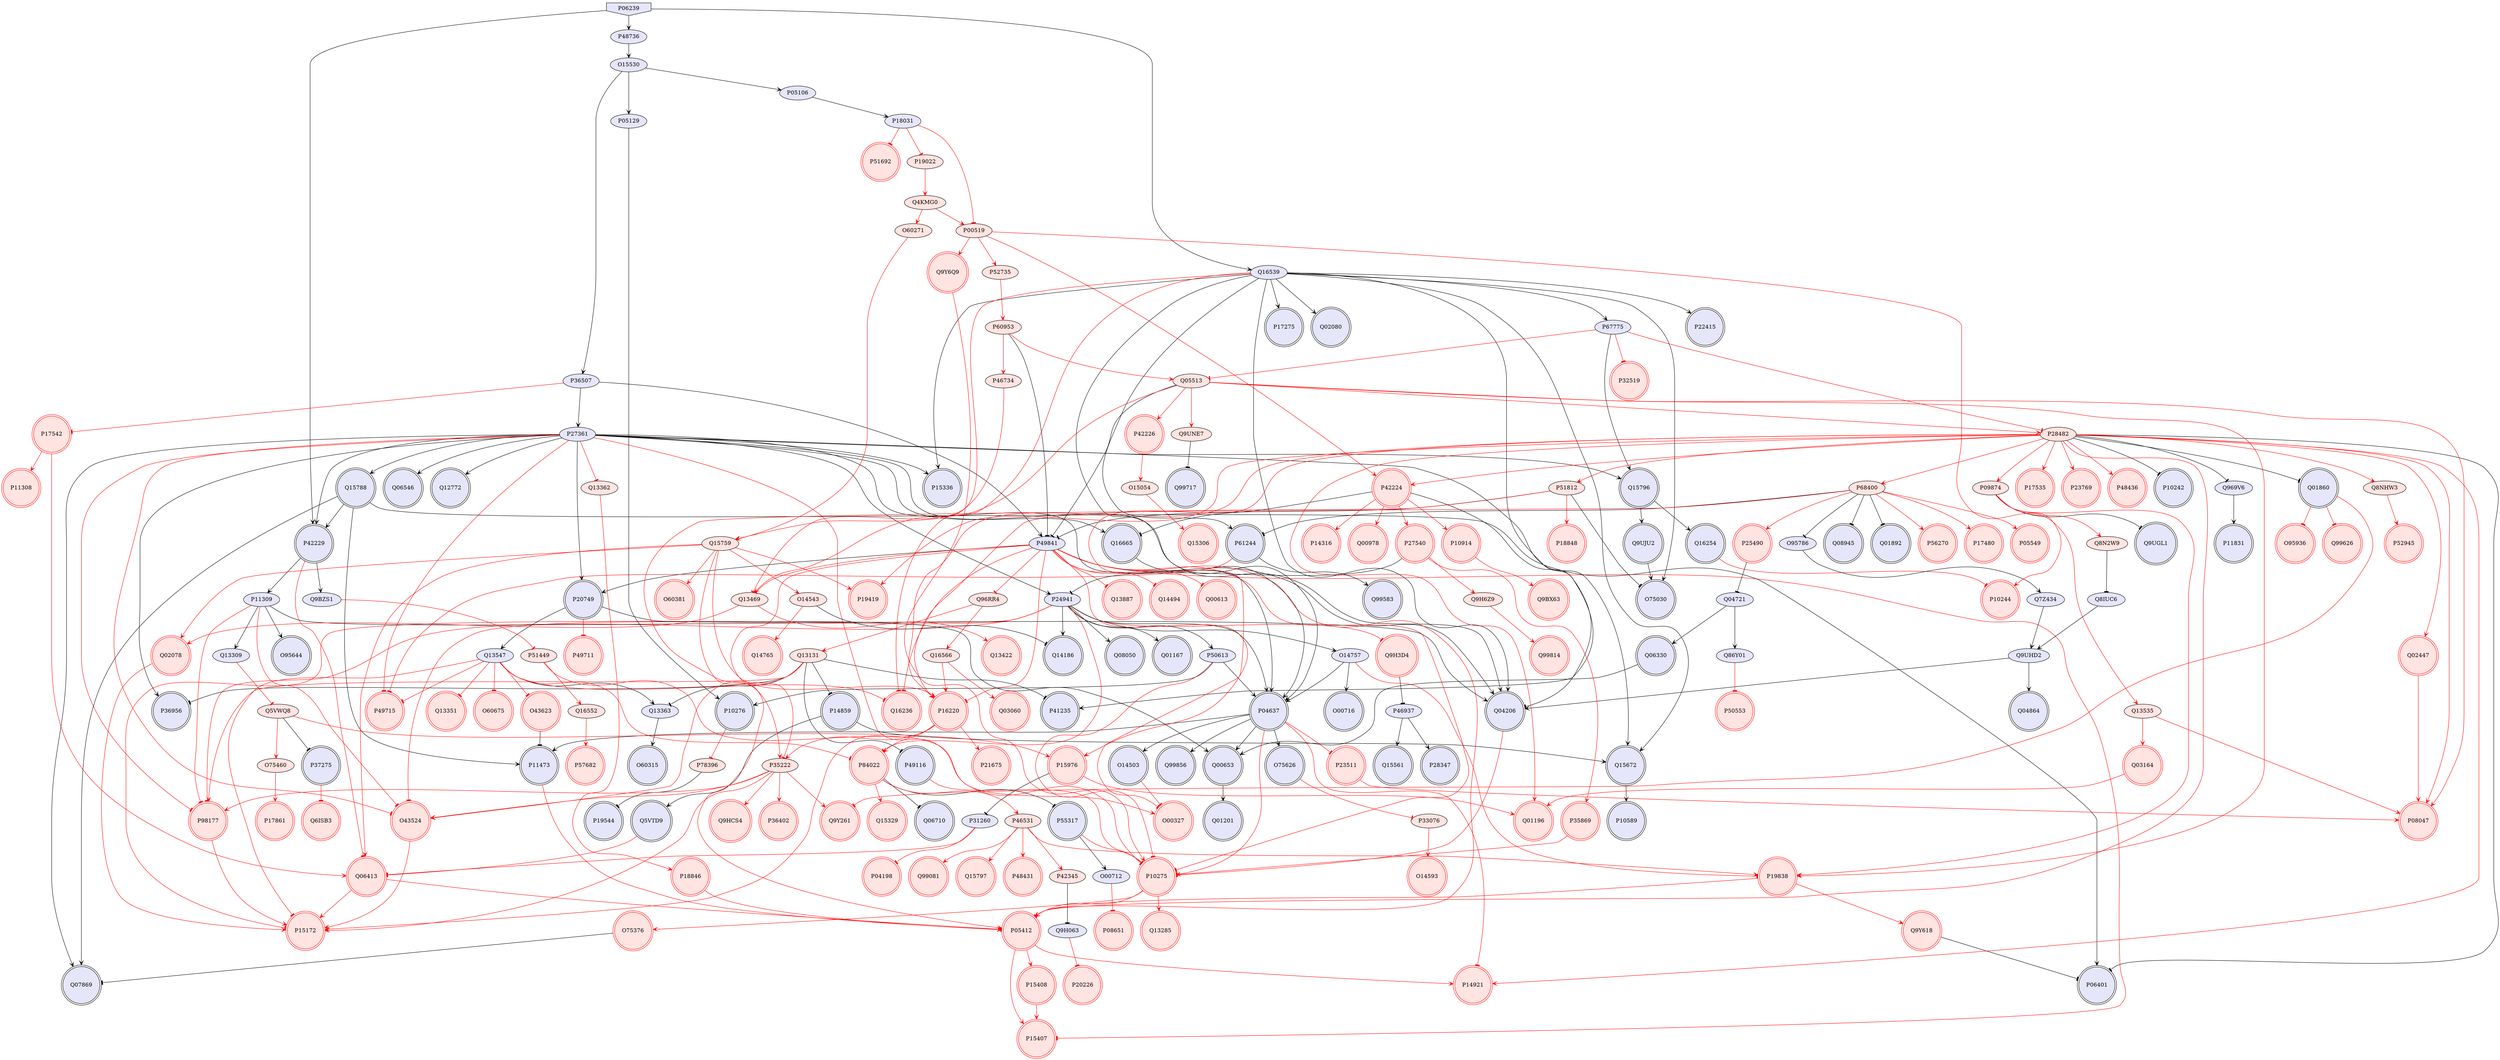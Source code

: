 digraph {

P05106->P18031 [penwidth=1, color=black, arrowhead="vee"]
P06239->P42229 [penwidth=1, color=black, arrowhead="vee"]
P06239->Q16539 [penwidth=1, color=black, arrowhead="vee"]
P06239->P48736 [penwidth=1, color=black, arrowhead="vee"]
P24941->Q08050 [penwidth=1, color=black, arrowhead="vee"]
P51812->O75030 [penwidth=1, color=black, arrowhead="tee"]
P51812->P49841 [penwidth=1, color=black, arrowhead="tee"]
Q9UNE7->Q99717 [penwidth=1, color=black, arrowhead="tee"]
Q13131->P14859 [penwidth=1, color=black, arrowhead="tee"]
P36507->P27361 [penwidth=1, color=black, arrowhead="vee"]
P27361->Q15796 [penwidth=1, color=black, arrowhead="vee"]
P27361->P36956 [penwidth=1, color=black, arrowhead="vee"]
P27361->P24941 [penwidth=1, color=black, arrowhead="vee"]
P27361->P04637 [penwidth=1, color=black, arrowhead="vee"]
P27361->Q15788 [penwidth=1, color=black, arrowhead="vee"]
P27361->P20749 [penwidth=1, color=black, arrowhead="vee"]
P27361->P15336 [penwidth=1, color=black, arrowhead="vee"]
P27361->Q06546 [penwidth=1, color=black, arrowhead="vee"]
P27361->P42229 [penwidth=1, color=black, arrowhead="vee"]
P27361->Q04206 [penwidth=1, color=black, arrowhead="vee"]
P27361->Q16665 [penwidth=1, color=black, arrowhead="vee"]
P27361->Q15672 [penwidth=1, color=black, arrowhead="vee"]
P27361->Q12772 [penwidth=1, color=black, arrowhead="vee"]
P27361->Q07869 [penwidth=1, color=black, arrowhead="vee"]
O15530->P36507 [penwidth=1, color=black, arrowhead="vee"]
P36507->P49841 [penwidth=1, color=black, arrowhead="vee"]
P67775->Q15796 [penwidth=1, color=black, arrowhead="vee"]
Q15796->Q9UJU2 [penwidth=1, color=black, arrowhead="vee"]
Q15796->Q16254 [penwidth=1, color=black, arrowhead="vee"]
P04637->Q00653 [penwidth=1, color=black, arrowhead="vee"]
Q00653->Q01201 [penwidth=1, color=black, arrowhead="vee"]
P20749->Q00653 [penwidth=1, color=black, arrowhead="vee"]
Q13547->Q13363 [penwidth=1, color=black, arrowhead="vee"]
Q13131->Q13363 [penwidth=1, color=black, arrowhead="tee"]
Q13363->O60315 [penwidth=1, color=black, arrowhead="vee"]
Q9H3D4->P46937 [penwidth=1, color=black, arrowhead="tee"]
P46937->Q15561 [penwidth=1, color=black, arrowhead="vee"]
P46937->P28347 [penwidth=1, color=black, arrowhead="vee"]
Q13131->P49116 [penwidth=1, color=black, arrowhead="tee"]
P25490->Q04721 [penwidth=1, color=black, arrowhead="tee"]
Q13131->P36956 [penwidth=1, color=black, arrowhead="tee"]
O14757->O00716 [penwidth=1, color=black, arrowhead="vee"]
O14543->Q14186 [penwidth=1, color=black, arrowhead="tee"]
Q9Y618->P06401 [penwidth=1, color=black, arrowhead="tee"]
P11309->Q13309 [penwidth=1, color=black, arrowhead="vee"]
P11309->Q04206 [penwidth=1, color=black, arrowhead="vee"]
P11309->O95644 [penwidth=1, color=black, arrowhead="vee"]
O75376->Q07869 [penwidth=1, color=black, arrowhead="tee"]
P24941->P04637 [penwidth=1, color=black, arrowhead="vee"]
P24941->O14757 [penwidth=1, color=black, arrowhead="vee"]
P24941->P50613 [penwidth=1, color=black, arrowhead="vee"]
P24941->Q14186 [penwidth=1, color=black, arrowhead="vee"]
P24941->Q01167 [penwidth=1, color=black, arrowhead="vee"]
Q16539->P67775 [penwidth=1, color=black, arrowhead="vee"]
P42345->Q9H063 [penwidth=1, color=black, arrowhead="tee"]
O14757->P04637 [penwidth=1, color=black, arrowhead="vee"]
P50613->P04637 [penwidth=1, color=black, arrowhead="vee"]
P04637->Q99856 [penwidth=1, color=black, arrowhead="vee"]
Q16665->P04637 [penwidth=1, color=black, arrowhead="vee"]
P04637->O75626 [penwidth=1, color=black, arrowhead="vee"]
P04637->P11473 [penwidth=1, color=black, arrowhead="vee"]
Q16539->P04637 [penwidth=1, color=black, arrowhead="vee"]
P04637->O14503 [penwidth=1, color=black, arrowhead="vee"]
P42224->Q04206 [penwidth=1, color=black, arrowhead="tee"]
P42224->Q16665 [penwidth=1, color=black, arrowhead="tee"]
Q15788->P06401 [penwidth=1, color=black, arrowhead="vee"]
Q15788->P42229 [penwidth=1, color=black, arrowhead="vee"]
Q15788->Q07869 [penwidth=1, color=black, arrowhead="vee"]
Q15788->P11473 [penwidth=1, color=black, arrowhead="vee"]
Q9UJU2->O75030 [penwidth=1, color=black, arrowhead="vee"]
P50613->P10276 [penwidth=1, color=black, arrowhead="vee"]
P28482->P10242 [penwidth=1, color=black, arrowhead="tee"]
Q04721->Q06330 [penwidth=1, color=black, arrowhead="vee"]
P60953->P49841 [penwidth=1, color=black, arrowhead="tee"]
P68400->P61244 [penwidth=1, color=black, arrowhead="tee"]
P61244->Q99583 [penwidth=1, color=black, arrowhead="vee"]
Q16539->P61244 [penwidth=1, color=black, arrowhead="vee"]
Q969V6->P11831 [penwidth=1, color=black, arrowhead="vee"]
P20749->Q13547 [penwidth=1, color=black, arrowhead="vee"]
P48736->O15530 [penwidth=1, color=black, arrowhead="vee"]
O15530->P05106 [penwidth=1, color=black, arrowhead="vee"]
Q16539->P22415 [penwidth=1, color=black, arrowhead="vee"]
P68400->Q08945 [penwidth=1, color=black, arrowhead="tee"]
P68400->Q01892 [penwidth=1, color=black, arrowhead="tee"]
P49841->P20749 [penwidth=1, color=black, arrowhead="vee"]
Q16539->P15336 [penwidth=1, color=black, arrowhead="vee"]
Q8N2W9->Q8IUC6 [penwidth=1, color=black, arrowhead="tee"]
P84022->Q06710 [penwidth=1, color=black, arrowhead="tee"]
Q16539->O75030 [penwidth=1, color=black, arrowhead="vee"]
P28482->P06401 [penwidth=1, color=black, arrowhead="tee"]
P42229->Q9BZS1 [penwidth=1, color=black, arrowhead="vee"]
Q16539->Q04206 [penwidth=1, color=black, arrowhead="vee"]
Q9UHD2->Q04206 [penwidth=1, color=black, arrowhead="vee"]
P49841->Q04206 [penwidth=1, color=black, arrowhead="vee"]
Q9UHD2->Q04864 [penwidth=1, color=black, arrowhead="vee"]
Q16539->P17275 [penwidth=1, color=black, arrowhead="vee"]
P84022->P55317 [penwidth=1, color=black, arrowhead="tee"]
Q16539->Q15672 [penwidth=1, color=black, arrowhead="vee"]
Q05513->P49841 [penwidth=1, color=black, arrowhead="tee"]
Q8IUC6->Q9UHD2 [penwidth=1, color=black, arrowhead="vee"]
P09874->Q9UGL1 [penwidth=1, color=black, arrowhead="tee"]
Q16539->P41235 [penwidth=1, color=black, arrowhead="vee"]
Q16539->Q02080 [penwidth=1, color=black, arrowhead="vee"]
P28482->Q01860 [penwidth=1, color=black, arrowhead="tee"]
P28482->Q969V6 [penwidth=1, color=black, arrowhead="tee"]
Q04721->Q86Y01 [penwidth=1, color=black, arrowhead="vee"]
Q13131->P41235 [penwidth=1, color=black, arrowhead="tee"]
P55317->O00712 [penwidth=1, color=black, arrowhead="vee"]
P14859->Q5VTD9 [penwidth=1, color=black, arrowhead="vee"]
P14859->Q15672 [penwidth=1, color=black, arrowhead="vee"]
O43623->P11473 [penwidth=1, color=black, arrowhead="tee"]
P42229->P11309 [penwidth=1, color=black, arrowhead="vee"]
Q5VWQ8->P37275 [penwidth=1, color=black, arrowhead="tee"]
Q06330->Q00653 [penwidth=1, color=black, arrowhead="vee"]
Q15672->P10589 [penwidth=1, color=black, arrowhead="vee"]
P15976->P31260 [penwidth=1, color=black, arrowhead="tee"]
P78396->P19544 [penwidth=1, color=black, arrowhead="tee"]
P27540->P24941 [penwidth=1, color=black, arrowhead="tee"]
P18031->P51692 [penwidth=1, color=red, arrowhead="tee"]
P18031->P00519 [penwidth=1, color=red, arrowhead="tee"]
O75460->P17861 [penwidth=1, color=red, arrowhead="vee"]
P51812->P18848 [penwidth=1, color=red, arrowhead="vee"]
P51812->P16220 [penwidth=1, color=red, arrowhead="vee"]
P28482->P51812 [penwidth=1, color=red, arrowhead="vee"]
P51449->O00327 [penwidth=1, color=red, arrowhead="vee"]
P49841->O00327 [penwidth=1, color=red, arrowhead="tee"]
O14503->O00327 [penwidth=1, color=red, arrowhead="tee"]
P27361->P49715 [penwidth=1, color=red, arrowhead="tee"]
P27361->P10275 [penwidth=1, color=red, arrowhead="tee"]
P27361->Q13362 [penwidth=1, color=red, arrowhead="tee"]
P27361->O43524 [penwidth=1, color=red, arrowhead="tee"]
P27361->P98177 [penwidth=1, color=red, arrowhead="tee"]
P36507->P17542 [penwidth=1, color=red, arrowhead="tee"]
P16220->P35222 [penwidth=1, color=red, arrowhead="vee"]
P35222->P15172 [penwidth=1, color=red, arrowhead="vee"]
P68400->P35222 [penwidth=1, color=red, arrowhead="vee"]
P35222->P36402 [penwidth=1, color=red, arrowhead="vee"]
P35222->O43524 [penwidth=1, color=red, arrowhead="vee"]
P49841->P35222 [penwidth=1, color=red, arrowhead="tee"]
P35222->P98177 [penwidth=1, color=red, arrowhead="vee"]
P35222->Q9HCS4 [penwidth=1, color=red, arrowhead="vee"]
P60953->P46734 [penwidth=1, color=red, arrowhead="vee"]
P46734->Q15759 [penwidth=1, color=red, arrowhead="vee"]
P46531->Q15797 [penwidth=1, color=red, arrowhead="vee"]
P42224->P27540 [penwidth=1, color=red, arrowhead="vee"]
P27540->Q9H6Z9 [penwidth=1, color=red, arrowhead="vee"]
P27540->P35869 [penwidth=1, color=red, arrowhead="vee"]
P09874->P10244 [penwidth=1, color=red, arrowhead="vee"]
Q16254->P10244 [penwidth=1, color=red, arrowhead="tee"]
P49116->P10275 [penwidth=1, color=red, arrowhead="tee"]
P61244->P49715 [penwidth=1, color=red, arrowhead="tee"]
Q15759->P16220 [penwidth=1, color=red, arrowhead="vee"]
P16220->P84022 [penwidth=1, color=red, arrowhead="vee"]
P49841->P16220 [penwidth=1, color=red, arrowhead="tee"]
P16220->P21675 [penwidth=1, color=red, arrowhead="vee"]
P28482->P16220 [penwidth=1, color=red, arrowhead="vee"]
Q16566->P16220 [penwidth=1, color=red, arrowhead="vee"]
P19838->Q9Y618 [penwidth=1, color=red, arrowhead="vee"]
P19838->P05412 [penwidth=1, color=red, arrowhead="vee"]
O14757->P19838 [penwidth=1, color=red, arrowhead="tee"]
P46531->P19838 [penwidth=1, color=red, arrowhead="vee"]
Q05513->P19838 [penwidth=1, color=red, arrowhead="vee"]
P09874->P19838 [penwidth=1, color=red, arrowhead="vee"]
Q5VWQ8->O75460 [penwidth=1, color=red, arrowhead="vee"]
P68400->P25490 [penwidth=1, color=red, arrowhead="vee"]
Q9Y6Q9->P10275 [penwidth=1, color=red, arrowhead="vee"]
P00519->Q9Y6Q9 [penwidth=1, color=red, arrowhead="vee"]
O14543->Q14765 [penwidth=1, color=red, arrowhead="vee"]
Q15759->O14543 [penwidth=1, color=red, arrowhead="vee"]
P11309->O43524 [penwidth=1, color=red, arrowhead="tee"]
P11309->P98177 [penwidth=1, color=red, arrowhead="tee"]
P10275->O75376 [penwidth=1, color=red, arrowhead="vee"]
P24941->Q9H3D4 [penwidth=1, color=red, arrowhead="tee"]
P24941->P15172 [penwidth=1, color=red, arrowhead="tee"]
P24941->P84022 [penwidth=1, color=red, arrowhead="tee"]
P24941->O43524 [penwidth=1, color=red, arrowhead="tee"]
P24941->P98177 [penwidth=1, color=red, arrowhead="tee"]
P67775->Q05513 [penwidth=1, color=red, arrowhead="tee"]
P67775->P28482 [penwidth=1, color=red, arrowhead="tee"]
P67775->P32519 [penwidth=1, color=red, arrowhead="tee"]
Q9H063->P20226 [penwidth=1, color=red, arrowhead="tee"]
P04637->P10275 [penwidth=1, color=red, arrowhead="tee"]
P04637->P23511 [penwidth=1, color=red, arrowhead="tee"]
P04637->P14921 [penwidth=1, color=red, arrowhead="tee"]
P46531->P48431 [penwidth=1, color=red, arrowhead="vee"]
P42224->P10914 [penwidth=1, color=red, arrowhead="vee"]
P00519->P42224 [penwidth=1, color=red, arrowhead="vee"]
P28482->P42224 [penwidth=1, color=red, arrowhead="vee"]
P42224->P14316 [penwidth=1, color=red, arrowhead="vee"]
P42224->Q00978 [penwidth=1, color=red, arrowhead="vee"]
P49841->Q00613 [penwidth=1, color=red, arrowhead="tee"]
P46531->P42345 [penwidth=1, color=red, arrowhead="vee"]
P10275->P05412 [penwidth=1, color=red, arrowhead="vee"]
P18846->P05412 [penwidth=1, color=red, arrowhead="vee"]
Q15759->P05412 [penwidth=1, color=red, arrowhead="vee"]
P05412->P15407 [penwidth=1, color=red, arrowhead="vee"]
P11473->P05412 [penwidth=1, color=red, arrowhead="tee"]
P49841->P05412 [penwidth=1, color=red, arrowhead="tee"]
P28482->P05412 [penwidth=1, color=red, arrowhead="vee"]
P05412->P14921 [penwidth=1, color=red, arrowhead="vee"]
P05412->P15408 [penwidth=1, color=red, arrowhead="vee"]
P50613->P10275 [penwidth=1, color=red, arrowhead="tee"]
Q04206->P10275 [penwidth=1, color=red, arrowhead="tee"]
P49841->P10275 [penwidth=1, color=red, arrowhead="tee"]
P10275->Q13285 [penwidth=1, color=red, arrowhead="vee"]
P35869->P10275 [penwidth=1, color=red, arrowhead="vee"]
P55317->P10275 [penwidth=1, color=red, arrowhead="tee"]
Q13547->P15172 [penwidth=1, color=red, arrowhead="tee"]
Q02078->P15172 [penwidth=1, color=red, arrowhead="vee"]
Q06413->P15172 [penwidth=1, color=red, arrowhead="vee"]
Q13362->P18846 [penwidth=1, color=red, arrowhead="vee"]
P00519->Q13535 [penwidth=1, color=red, arrowhead="vee"]
Q13535->Q03164 [penwidth=1, color=red, arrowhead="vee"]
Q13535->P08047 [penwidth=1, color=red, arrowhead="vee"]
P60953->Q05513 [penwidth=1, color=red, arrowhead="vee"]
P52735->P60953 [penwidth=1, color=red, arrowhead="vee"]
Q13547->O60675 [penwidth=1, color=red, arrowhead="tee"]
Q13547->Q16236 [penwidth=1, color=red, arrowhead="tee"]
Q13547->P84022 [penwidth=1, color=red, arrowhead="tee"]
Q13547->Q13351 [penwidth=1, color=red, arrowhead="tee"]
Q13547->O43623 [penwidth=1, color=red, arrowhead="tee"]
Q13309->Q5VWQ8 [penwidth=1, color=red, arrowhead="tee"]
P23511->P08047 [penwidth=1, color=red, arrowhead="vee"]
Q05513->Q9UNE7 [penwidth=1, color=red, arrowhead="vee"]
Q05513->P42226 [penwidth=1, color=red, arrowhead="vee"]
Q9H6Z9->Q99814 [penwidth=1, color=red, arrowhead="vee"]
P28482->P68400 [penwidth=1, color=red, arrowhead="vee"]
P68400->P56270 [penwidth=1, color=red, arrowhead="vee"]
P68400->P17480 [penwidth=1, color=red, arrowhead="vee"]
P68400->P05549 [penwidth=1, color=red, arrowhead="vee"]
Q15759->Q02078 [penwidth=1, color=red, arrowhead="vee"]
Q15759->O60381 [penwidth=1, color=red, arrowhead="vee"]
Q15759->P19419 [penwidth=1, color=red, arrowhead="vee"]
Q15759->Q06413 [penwidth=1, color=red, arrowhead="vee"]
P49841->P15407 [penwidth=1, color=red, arrowhead="tee"]
P15408->P15407 [penwidth=1, color=red, arrowhead="vee"]
P09874->Q8N2W9 [penwidth=1, color=red, arrowhead="vee"]
P10914->Q9BX63 [penwidth=1, color=red, arrowhead="vee"]
P49841->Q96RR4 [penwidth=1, color=red, arrowhead="tee"]
Q96RR4->Q13131 [penwidth=1, color=red, arrowhead="vee"]
Q96RR4->Q16566 [penwidth=1, color=red, arrowhead="vee"]
P84022->P46531 [penwidth=1, color=red, arrowhead="vee"]
Q13469->Q02078 [penwidth=1, color=red, arrowhead="vee"]
Q16539->Q16236 [penwidth=1, color=red, arrowhead="tee"]
P49841->Q16236 [penwidth=1, color=red, arrowhead="tee"]
P84022->Q15329 [penwidth=1, color=red, arrowhead="vee"]
P00519->P52735 [penwidth=1, color=red, arrowhead="vee"]
Q05513->P08047 [penwidth=1, color=red, arrowhead="vee"]
Q05513->P28482 [penwidth=1, color=red, arrowhead="vee"]
Q05513->Q13469 [penwidth=1, color=red, arrowhead="vee"]
Q03164->Q01196 [penwidth=1, color=red, arrowhead="vee"]
P28482->P09874 [penwidth=1, color=red, arrowhead="vee"]
Q9BZS1->P51449 [penwidth=1, color=red, arrowhead="tee"]
Q13131->O43524 [penwidth=1, color=red, arrowhead="vee"]
P28482->P17535 [penwidth=1, color=red, arrowhead="vee"]
P15976->Q01196 [penwidth=1, color=red, arrowhead="vee"]
P28482->P15976 [penwidth=1, color=red, arrowhead="vee"]
Q5VWQ8->P15976 [penwidth=1, color=red, arrowhead="vee"]
P28482->Q01196 [penwidth=1, color=red, arrowhead="vee"]
Q02447->P08047 [penwidth=1, color=red, arrowhead="vee"]
P28482->Q02447 [penwidth=1, color=red, arrowhead="vee"]
Q16539->Q13469 [penwidth=1, color=red, arrowhead="tee"]
P49841->Q13887 [penwidth=1, color=red, arrowhead="tee"]
P49841->Q13469 [penwidth=1, color=red, arrowhead="tee"]
P49841->Q14494 [penwidth=1, color=red, arrowhead="tee"]
P28482->P08047 [penwidth=1, color=red, arrowhead="vee"]
Q13131->P98177 [penwidth=1, color=red, arrowhead="vee"]
P28482->P14921 [penwidth=1, color=red, arrowhead="vee"]
P28482->P19419 [penwidth=1, color=red, arrowhead="vee"]
P28482->P23769 [penwidth=1, color=red, arrowhead="vee"]
P28482->Q8NHW3 [penwidth=1, color=red, arrowhead="vee"]
Q86Y01->P50553 [penwidth=1, color=red, arrowhead="tee"]
Q13469->Q13422 [penwidth=1, color=red, arrowhead="vee"]
Q16566->Q03060 [penwidth=1, color=red, arrowhead="vee"]
P33076->O14593 [penwidth=1, color=red, arrowhead="vee"]
O00712->P08651 [penwidth=1, color=red, arrowhead="tee"]
P16220->P15172 [penwidth=1, color=red, arrowhead="vee"]
O43524->P15172 [penwidth=1, color=red, arrowhead="vee"]
P98177->P15172 [penwidth=1, color=red, arrowhead="vee"]
Q01860->Q9Y261 [penwidth=1, color=red, arrowhead="tee"]
P35222->Q9Y261 [penwidth=1, color=red, arrowhead="vee"]
Q06413->P05412 [penwidth=1, color=red, arrowhead="vee"]
Q13547->P49715 [penwidth=1, color=red, arrowhead="tee"]
P17542->Q06413 [penwidth=1, color=red, arrowhead="vee"]
P17542->P11308 [penwidth=1, color=red, arrowhead="vee"]
P20749->P49711 [penwidth=1, color=red, arrowhead="tee"]
P42229->Q06413 [penwidth=1, color=red, arrowhead="tee"]
Q5VTD9->Q06413 [penwidth=1, color=red, arrowhead="tee"]
P31260->Q06413 [penwidth=1, color=red, arrowhead="tee"]
Q01860->O95936 [penwidth=1, color=red, arrowhead="tee"]
Q01860->Q99626 [penwidth=1, color=red, arrowhead="tee"]
P37275->Q6ISB3 [penwidth=1, color=red, arrowhead="tee"]
O75626->P33076 [penwidth=1, color=red, arrowhead="tee"]
O15054->Q15306 [penwidth=1, color=red, arrowhead="vee"]
P46531->Q99081 [penwidth=1, color=red, arrowhead="vee"]
P10276->P78396 [penwidth=1, color=red, arrowhead="tee"]
P28482->P48436 [penwidth=1, color=red, arrowhead="vee"]
Q16552->P57682 [penwidth=1, color=red, arrowhead="vee"]
P31260->P04198 [penwidth=1, color=red, arrowhead="tee"]
P42226->O15054 [penwidth=1, color=red, arrowhead="vee"]
Q8NHW3->P52945 [penwidth=1, color=red, arrowhead="vee"]
P51449->Q16552 [penwidth=1, color=red, arrowhead="vee"]
P05129->P10276 [penwidth=1, color=black, arrowhead="vee"]
O15530->P05129 [penwidth=1, color=black, arrowhead="vee"]
P68400->O95786 [penwidth=1, color=black, arrowhead="tee"]
Q7Z434->Q9UHD2 [penwidth=1, color=black, arrowhead="vee"]
O95786->Q7Z434 [penwidth=1, color=black, arrowhead="vee"]
P18031->P19022 [penwidth=1, color=red, arrowhead="tee"]
O60271->Q15759 [penwidth=1, color=red, arrowhead="vee"]
Q4KMG0->P00519 [penwidth=1, color=red, arrowhead="vee"]
P19022->Q4KMG0 [penwidth=1, color=red, arrowhead="vee"]
Q4KMG0->O60271 [penwidth=1, color=red, arrowhead="vee"]
P06239 [style=filled, color=black, fillcolor=lavender, shape=invhouse];
P35869 [style=filled, color=red, fillcolor=mistyrose, shape=doublecircle];
P10275 [style=filled, color=red, fillcolor=mistyrose, shape=doublecircle];
Q99856 [style=filled, color=black, fillcolor=lavender, shape=doublecircle];
P27540 [style=filled, color=red, fillcolor=mistyrose, shape=doublecircle];
O00327 [style=filled, color=red, fillcolor=mistyrose, shape=doublecircle];
P50553 [style=filled, color=red, fillcolor=mistyrose, shape=doublecircle];
P18846 [style=filled, color=red, fillcolor=mistyrose, shape=doublecircle];
P15336 [style=filled, color=black, fillcolor=lavender, shape=doublecircle];
P18848 [style=filled, color=red, fillcolor=mistyrose, shape=doublecircle];
Q9BX63 [style=filled, color=red, fillcolor=mistyrose, shape=doublecircle];
P20749 [style=filled, color=black, fillcolor=lavender, shape=doublecircle];
O14503 [style=filled, color=black, fillcolor=lavender, shape=doublecircle];
Q99626 [style=filled, color=red, fillcolor=mistyrose, shape=doublecircle];
P49715 [style=filled, color=red, fillcolor=mistyrose, shape=doublecircle];
P16220 [style=filled, color=red, fillcolor=mistyrose, shape=doublecircle];
Q03060 [style=filled, color=red, fillcolor=mistyrose, shape=doublecircle];
P49711 [style=filled, color=red, fillcolor=mistyrose, shape=doublecircle];
O00716 [style=filled, color=black, fillcolor=lavender, shape=doublecircle];
Q16254 [style=filled, color=black, fillcolor=lavender, shape=doublecircle];
Q15329 [style=filled, color=red, fillcolor=mistyrose, shape=doublecircle];
P32519 [style=filled, color=red, fillcolor=mistyrose, shape=doublecircle];
P19419 [style=filled, color=red, fillcolor=mistyrose, shape=doublecircle];
O95936 [style=filled, color=red, fillcolor=mistyrose, shape=doublecircle];
Q99814 [style=filled, color=red, fillcolor=mistyrose, shape=doublecircle];
P11308 [style=filled, color=red, fillcolor=mistyrose, shape=doublecircle];
P14921 [style=filled, color=red, fillcolor=mistyrose, shape=doublecircle];
P15407 [style=filled, color=red, fillcolor=mistyrose, shape=doublecircle];
P15408 [style=filled, color=red, fillcolor=mistyrose, shape=doublecircle];
P55317 [style=filled, color=black, fillcolor=lavender, shape=doublecircle];
Q9Y261 [style=filled, color=red, fillcolor=mistyrose, shape=doublecircle];
Q01167 [style=filled, color=black, fillcolor=lavender, shape=doublecircle];
Q08050 [style=filled, color=black, fillcolor=lavender, shape=doublecircle];
O43524 [style=filled, color=red, fillcolor=mistyrose, shape=doublecircle];
P98177 [style=filled, color=red, fillcolor=mistyrose, shape=doublecircle];
Q06546 [style=filled, color=black, fillcolor=lavender, shape=doublecircle];
P15976 [style=filled, color=red, fillcolor=mistyrose, shape=doublecircle];
P23769 [style=filled, color=red, fillcolor=mistyrose, shape=doublecircle];
Q5VTD9 [style=filled, color=black, fillcolor=lavender, shape=doublecircle];
Q6ISB3 [style=filled, color=red, fillcolor=mistyrose, shape=doublecircle];
O60381 [style=filled, color=red, fillcolor=mistyrose, shape=doublecircle];
Q16665 [style=filled, color=black, fillcolor=lavender, shape=doublecircle];
P41235 [style=filled, color=black, fillcolor=lavender, shape=doublecircle];
Q00613 [style=filled, color=red, fillcolor=mistyrose, shape=doublecircle];
Q13422 [style=filled, color=red, fillcolor=mistyrose, shape=doublecircle];
P10914 [style=filled, color=red, fillcolor=mistyrose, shape=doublecircle];
P14316 [style=filled, color=red, fillcolor=mistyrose, shape=doublecircle];
Q15306 [style=filled, color=red, fillcolor=mistyrose, shape=doublecircle];
Q00978 [style=filled, color=red, fillcolor=mistyrose, shape=doublecircle];
P05412 [style=filled, color=red, fillcolor=mistyrose, shape=doublecircle];
P17275 [style=filled, color=black, fillcolor=lavender, shape=doublecircle];
P17535 [style=filled, color=red, fillcolor=mistyrose, shape=doublecircle];
Q9UGL1 [style=filled, color=black, fillcolor=lavender, shape=doublecircle];
Q13351 [style=filled, color=red, fillcolor=mistyrose, shape=doublecircle];
P57682 [style=filled, color=red, fillcolor=mistyrose, shape=doublecircle];
Q13887 [style=filled, color=red, fillcolor=mistyrose, shape=doublecircle];
Q03164 [style=filled, color=red, fillcolor=mistyrose, shape=doublecircle];
Q9UJU2 [style=filled, color=black, fillcolor=lavender, shape=doublecircle];
O60675 [style=filled, color=red, fillcolor=mistyrose, shape=doublecircle];
P61244 [style=filled, color=black, fillcolor=lavender, shape=doublecircle];
P56270 [style=filled, color=red, fillcolor=mistyrose, shape=doublecircle];
Q02078 [style=filled, color=red, fillcolor=mistyrose, shape=doublecircle];
Q02080 [style=filled, color=black, fillcolor=lavender, shape=doublecircle];
Q06413 [style=filled, color=red, fillcolor=mistyrose, shape=doublecircle];
O75030 [style=filled, color=black, fillcolor=lavender, shape=doublecircle];
Q99583 [style=filled, color=black, fillcolor=lavender, shape=doublecircle];
P10242 [style=filled, color=black, fillcolor=lavender, shape=doublecircle];
P10244 [style=filled, color=red, fillcolor=mistyrose, shape=doublecircle];
P04198 [style=filled, color=red, fillcolor=mistyrose, shape=doublecircle];
P15172 [style=filled, color=red, fillcolor=mistyrose, shape=doublecircle];
Q15788 [style=filled, color=black, fillcolor=lavender, shape=doublecircle];
Q9Y6Q9 [style=filled, color=red, fillcolor=mistyrose, shape=doublecircle];
O75376 [style=filled, color=red, fillcolor=mistyrose, shape=doublecircle];
O95644 [style=filled, color=black, fillcolor=lavender, shape=doublecircle];
Q16236 [style=filled, color=red, fillcolor=mistyrose, shape=doublecircle];
P08651 [style=filled, color=red, fillcolor=mistyrose, shape=doublecircle];
P19838 [style=filled, color=red, fillcolor=mistyrose, shape=doublecircle];
Q00653 [style=filled, color=black, fillcolor=lavender, shape=doublecircle];
P23511 [style=filled, color=red, fillcolor=mistyrose, shape=doublecircle];
P49116 [style=filled, color=black, fillcolor=lavender, shape=doublecircle];
P10589 [style=filled, color=black, fillcolor=lavender, shape=doublecircle];
Q9Y618 [style=filled, color=red, fillcolor=mistyrose, shape=doublecircle];
Q13285 [style=filled, color=red, fillcolor=mistyrose, shape=doublecircle];
Q14494 [style=filled, color=red, fillcolor=mistyrose, shape=doublecircle];
Q06710 [style=filled, color=black, fillcolor=lavender, shape=doublecircle];
P52945 [style=filled, color=red, fillcolor=mistyrose, shape=doublecircle];
P06401 [style=filled, color=black, fillcolor=lavender, shape=doublecircle];
P14859 [style=filled, color=black, fillcolor=lavender, shape=doublecircle];
Q01860 [style=filled, color=black, fillcolor=lavender, shape=doublecircle];
Q07869 [style=filled, color=black, fillcolor=lavender, shape=doublecircle];
O75626 [style=filled, color=black, fillcolor=lavender, shape=doublecircle];
P10276 [style=filled, color=black, fillcolor=lavender, shape=doublecircle];
Q06330 [style=filled, color=black, fillcolor=lavender, shape=doublecircle];
Q04864 [style=filled, color=black, fillcolor=lavender, shape=doublecircle];
Q04206 [style=filled, color=black, fillcolor=lavender, shape=doublecircle];
Q01201 [style=filled, color=black, fillcolor=lavender, shape=doublecircle];
O14593 [style=filled, color=red, fillcolor=mistyrose, shape=doublecircle];
Q01196 [style=filled, color=red, fillcolor=mistyrose, shape=doublecircle];
Q15797 [style=filled, color=red, fillcolor=mistyrose, shape=doublecircle];
Q15796 [style=filled, color=black, fillcolor=lavender, shape=doublecircle];
P84022 [style=filled, color=red, fillcolor=mistyrose, shape=doublecircle];
Q99717 [style=filled, color=black, fillcolor=lavender, shape=doublecircle];
O43623 [style=filled, color=red, fillcolor=mistyrose, shape=doublecircle];
P48431 [style=filled, color=red, fillcolor=mistyrose, shape=doublecircle];
P48436 [style=filled, color=red, fillcolor=mistyrose, shape=doublecircle];
P08047 [style=filled, color=red, fillcolor=mistyrose, shape=doublecircle];
Q02447 [style=filled, color=red, fillcolor=mistyrose, shape=doublecircle];
Q01892 [style=filled, color=black, fillcolor=lavender, shape=doublecircle];
P36956 [style=filled, color=black, fillcolor=lavender, shape=doublecircle];
Q12772 [style=filled, color=black, fillcolor=lavender, shape=doublecircle];
P11831 [style=filled, color=black, fillcolor=lavender, shape=doublecircle];
Q08945 [style=filled, color=black, fillcolor=lavender, shape=doublecircle];
P42224 [style=filled, color=red, fillcolor=mistyrose, shape=doublecircle];
Q14765 [style=filled, color=red, fillcolor=mistyrose, shape=doublecircle];
P42229 [style=filled, color=black, fillcolor=lavender, shape=doublecircle];
P51692 [style=filled, color=red, fillcolor=mistyrose, shape=doublecircle];
P42226 [style=filled, color=red, fillcolor=mistyrose, shape=doublecircle];
P21675 [style=filled, color=red, fillcolor=mistyrose, shape=doublecircle];
P17542 [style=filled, color=red, fillcolor=mistyrose, shape=doublecircle];
P20226 [style=filled, color=red, fillcolor=mistyrose, shape=doublecircle];
Q99081 [style=filled, color=red, fillcolor=mistyrose, shape=doublecircle];
Q9HCS4 [style=filled, color=red, fillcolor=mistyrose, shape=doublecircle];
P36402 [style=filled, color=red, fillcolor=mistyrose, shape=doublecircle];
P28347 [style=filled, color=black, fillcolor=lavender, shape=doublecircle];
Q15561 [style=filled, color=black, fillcolor=lavender, shape=doublecircle];
P05549 [style=filled, color=red, fillcolor=mistyrose, shape=doublecircle];
Q14186 [style=filled, color=black, fillcolor=lavender, shape=doublecircle];
P04637 [style=filled, color=black, fillcolor=lavender, shape=doublecircle];
Q9H3D4 [style=filled, color=red, fillcolor=mistyrose, shape=doublecircle];
Q15672 [style=filled, color=black, fillcolor=lavender, shape=doublecircle];
P17480 [style=filled, color=red, fillcolor=mistyrose, shape=doublecircle];
P22415 [style=filled, color=black, fillcolor=lavender, shape=doublecircle];
P11473 [style=filled, color=black, fillcolor=lavender, shape=doublecircle];
P19544 [style=filled, color=black, fillcolor=lavender, shape=doublecircle];
P17861 [style=filled, color=red, fillcolor=mistyrose, shape=doublecircle];
P25490 [style=filled, color=red, fillcolor=mistyrose, shape=doublecircle];
P37275 [style=filled, color=black, fillcolor=lavender, shape=doublecircle];
O60315 [style=filled, color=black, fillcolor=lavender, shape=doublecircle];
P05106 [style=filled, fillcolor=lavender];
P24941 [style=filled, fillcolor=lavender];
P51812 [style=filled, fillcolor=mistyrose];
Q9UNE7 [style=filled, fillcolor=mistyrose];
Q13131 [style=filled, fillcolor=mistyrose];
P36507 [style=filled, fillcolor=lavender];
P27361 [style=filled, fillcolor=lavender];
O15530 [style=filled, fillcolor=lavender];
P67775 [style=filled, fillcolor=lavender];
Q13547 [style=filled, fillcolor=lavender];
Q13363 [style=filled, fillcolor=lavender];
P46937 [style=filled, fillcolor=lavender];
O14757 [style=filled, fillcolor=lavender];
O14543 [style=filled, fillcolor=mistyrose];
P11309 [style=filled, fillcolor=lavender];
Q16539 [style=filled, fillcolor=lavender];
P42345 [style=filled, fillcolor=mistyrose];
P50613 [style=filled, fillcolor=lavender];
P28482 [style=filled, fillcolor=mistyrose];
Q04721 [style=filled, fillcolor=lavender];
P60953 [style=filled, fillcolor=mistyrose];
P68400 [style=filled, fillcolor=mistyrose];
Q969V6 [style=filled, fillcolor=lavender];
P48736 [style=filled, fillcolor=lavender];
P49841 [style=filled, fillcolor=lavender];
Q8N2W9 [style=filled, fillcolor=mistyrose];
Q9UHD2 [style=filled, fillcolor=lavender];
Q05513 [style=filled, fillcolor=mistyrose];
Q8IUC6 [style=filled, fillcolor=lavender];
P09874 [style=filled, fillcolor=mistyrose];
Q5VWQ8 [style=filled, fillcolor=mistyrose];
P78396 [style=filled, fillcolor=mistyrose];
P18031 [style=filled, fillcolor=lavender];
O75460 [style=filled, fillcolor=mistyrose];
P51449 [style=filled, fillcolor=mistyrose];
P35222 [style=filled, fillcolor=mistyrose];
P46734 [style=filled, fillcolor=mistyrose];
P46531 [style=filled, fillcolor=mistyrose];
Q15759 [style=filled, fillcolor=mistyrose];
Q16566 [style=filled, fillcolor=mistyrose];
P00519 [style=filled, fillcolor=mistyrose];
Q9H063 [style=filled, fillcolor=lavender];
Q13362 [style=filled, fillcolor=mistyrose];
Q13535 [style=filled, fillcolor=mistyrose];
P52735 [style=filled, fillcolor=mistyrose];
Q13309 [style=filled, fillcolor=lavender];
Q9H6Z9 [style=filled, fillcolor=mistyrose];
Q96RR4 [style=filled, fillcolor=mistyrose];
Q13469 [style=filled, fillcolor=mistyrose];
Q9BZS1 [style=filled, fillcolor=lavender];
Q86Y01 [style=filled, fillcolor=lavender];
P33076 [style=filled, fillcolor=mistyrose];
O00712 [style=filled, fillcolor=lavender];
P31260 [style=filled, fillcolor=lavender];
O15054 [style=filled, fillcolor=mistyrose];
Q16552 [style=filled, fillcolor=mistyrose];
Q8NHW3 [style=filled, fillcolor=mistyrose];
P05129 [style=filled, fillcolor=lavender];
Q7Z434 [style=filled, fillcolor=lavender];
O95786 [style=filled, fillcolor=lavender];
O60271 [style=filled, fillcolor=mistyrose];
Q4KMG0 [style=filled, fillcolor=mistyrose];
P19022 [style=filled, fillcolor=mistyrose];


}
